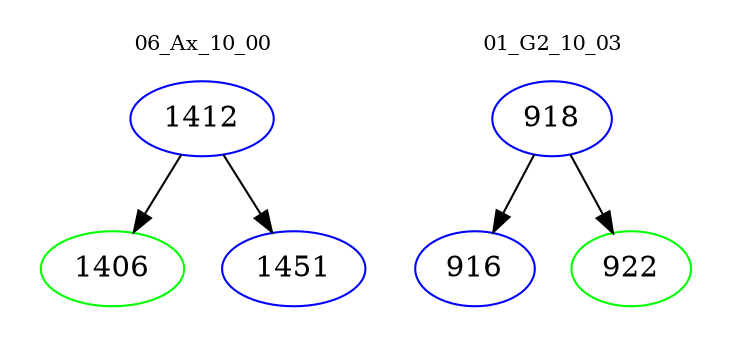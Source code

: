 digraph{
subgraph cluster_0 {
color = white
label = "06_Ax_10_00";
fontsize=10;
T0_1412 [label="1412", color="blue"]
T0_1412 -> T0_1406 [color="black"]
T0_1406 [label="1406", color="green"]
T0_1412 -> T0_1451 [color="black"]
T0_1451 [label="1451", color="blue"]
}
subgraph cluster_1 {
color = white
label = "01_G2_10_03";
fontsize=10;
T1_918 [label="918", color="blue"]
T1_918 -> T1_916 [color="black"]
T1_916 [label="916", color="blue"]
T1_918 -> T1_922 [color="black"]
T1_922 [label="922", color="green"]
}
}
